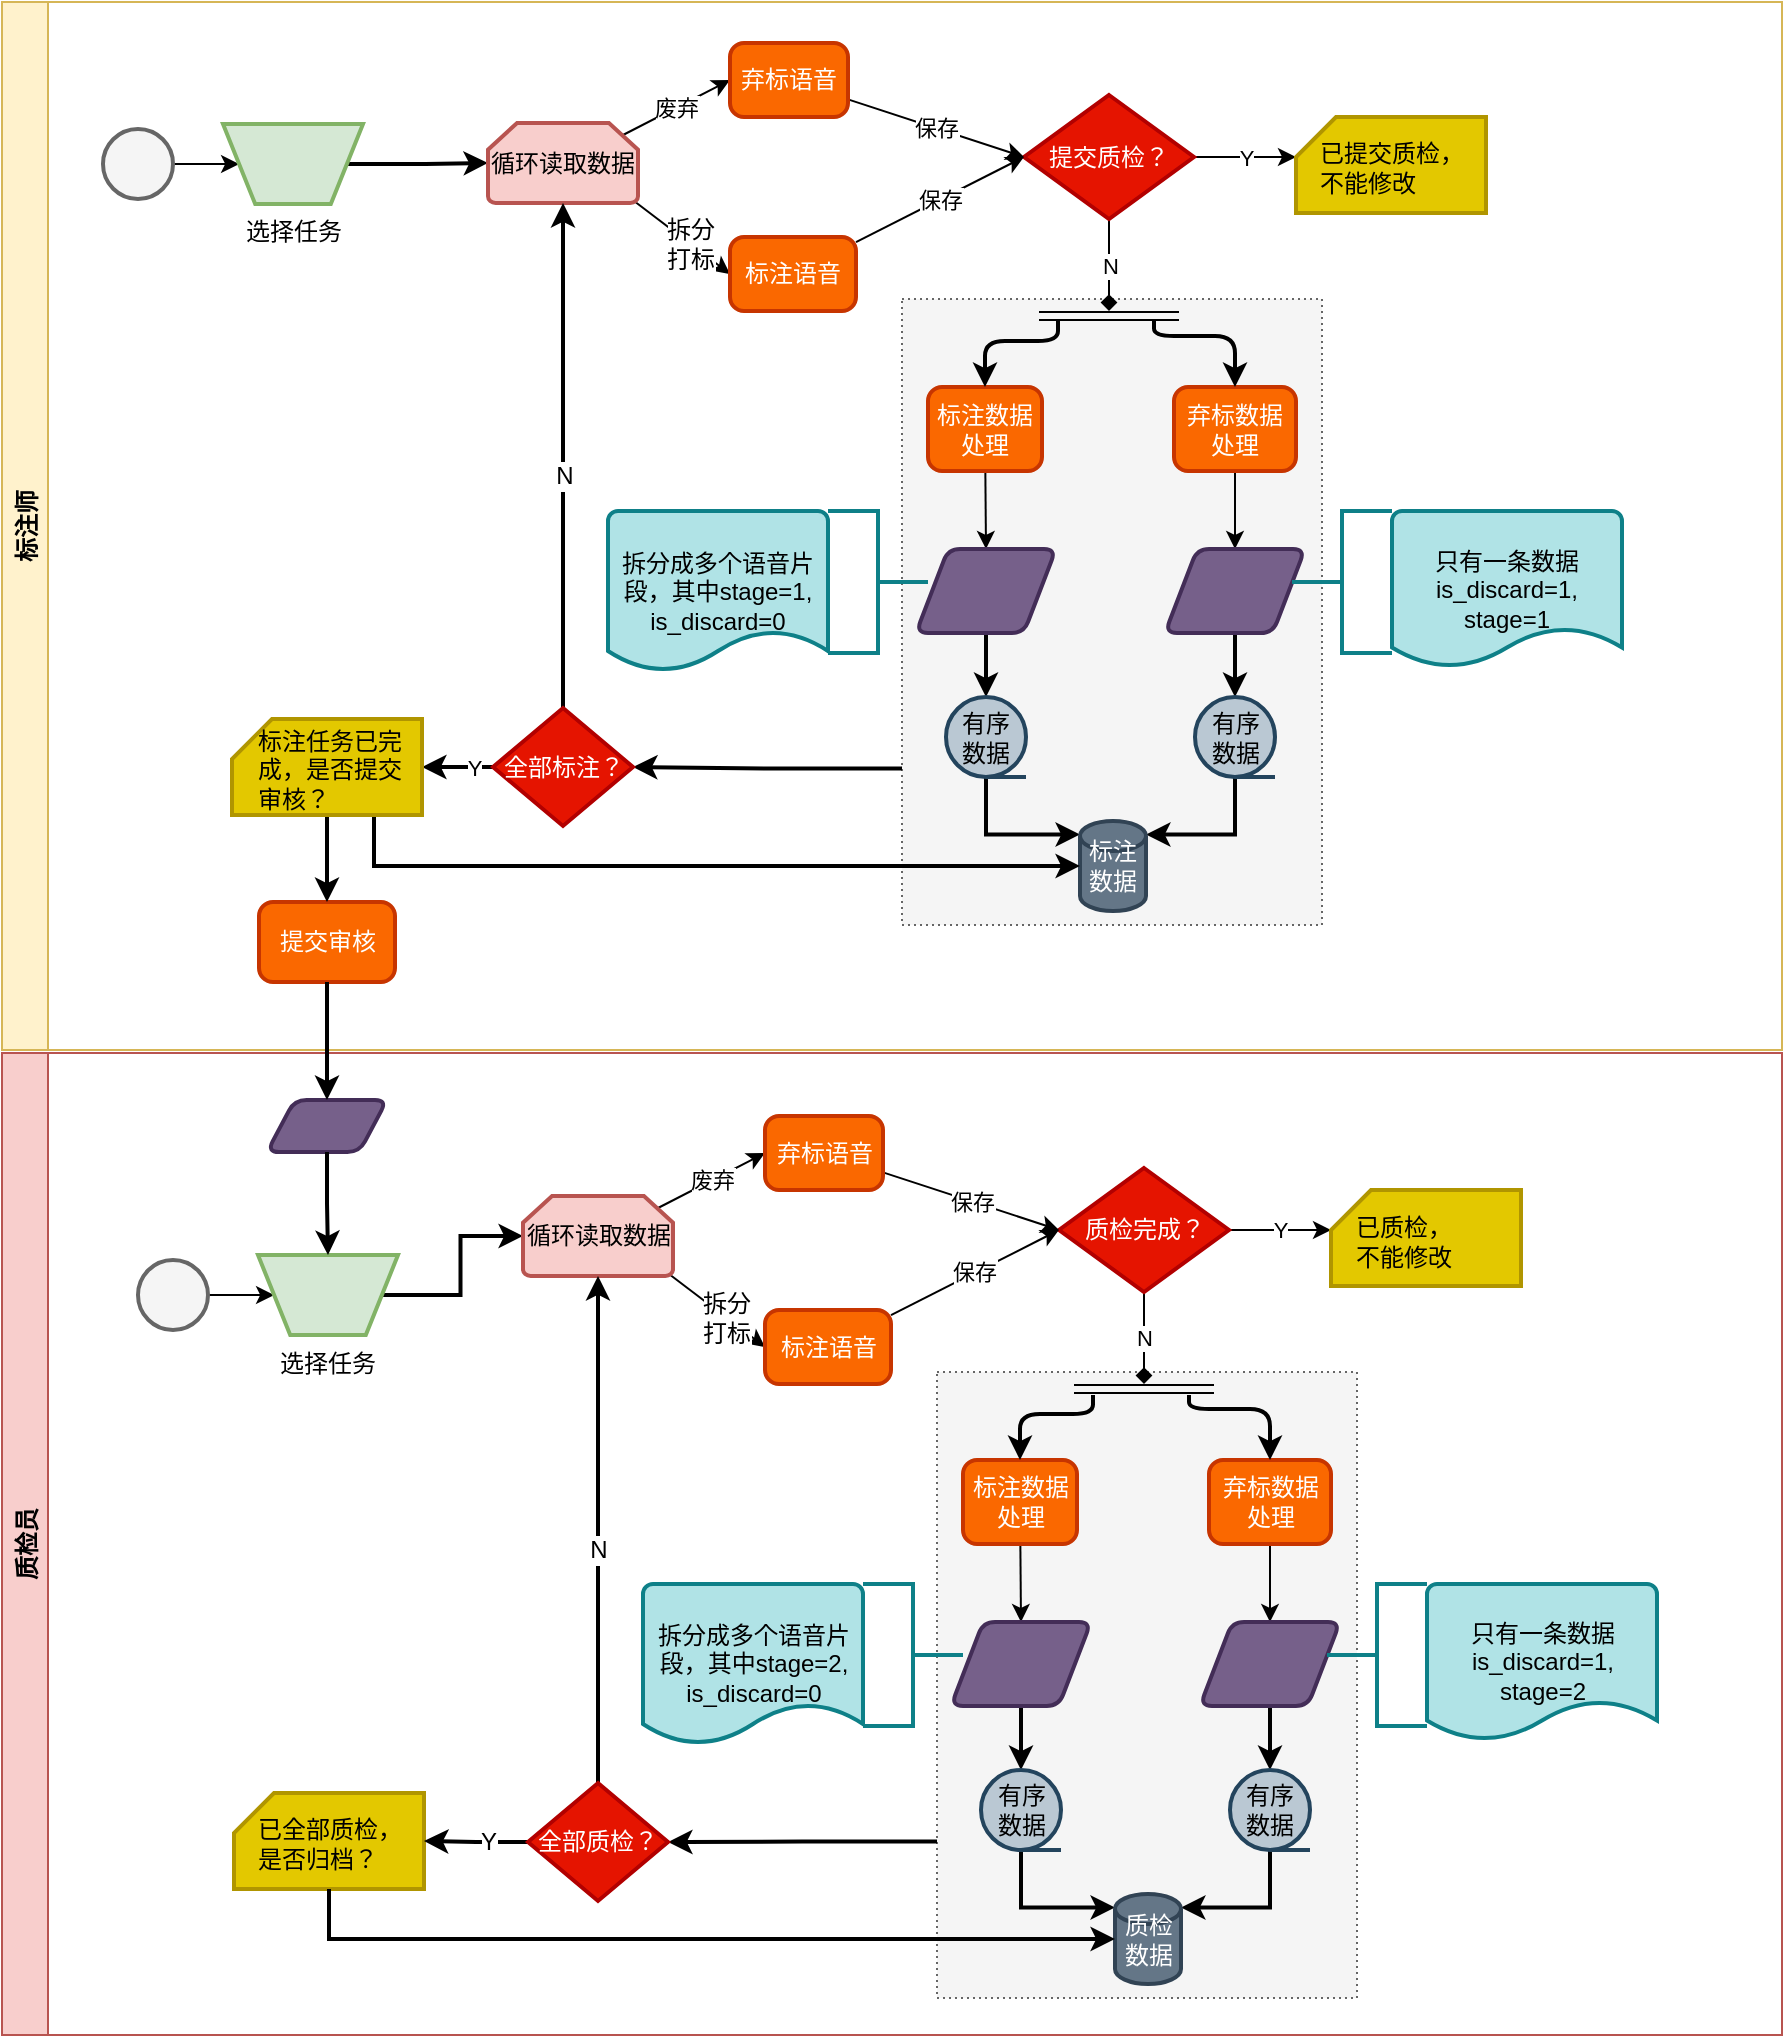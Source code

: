<mxfile version="11.3.1" type="github" pages="1"><diagram id="CZjxZRCPXwb_QQ-ab7sO" name="第 1 页"><mxGraphModel dx="1412" dy="900" grid="1" gridSize="10" guides="1" tooltips="1" connect="1" arrows="1" fold="1" page="1" pageScale="1" pageWidth="827" pageHeight="1169" math="0" shadow="0"><root><mxCell id="0"/><mxCell id="1" parent="0"/><mxCell id="dYsrpor6kG66DHCL_pji-4" value="标注师" style="swimlane;fillColor=#fff2cc;strokeColor=#d6b656;rotation=-90;" vertex="1" parent="1"><mxGeometry x="327" y="-180" width="524" height="890" as="geometry"/></mxCell><mxCell id="dYsrpor6kG66DHCL_pji-70" value="" style="rounded=0;whiteSpace=wrap;html=1;fillColor=#f5f5f5;strokeColor=#666666;fontColor=#333333;dashed=1;dashPattern=1 2;" vertex="1" parent="dYsrpor6kG66DHCL_pji-4"><mxGeometry x="267" y="331.5" width="210" height="313" as="geometry"/></mxCell><mxCell id="dYsrpor6kG66DHCL_pji-73" style="edgeStyle=orthogonalEdgeStyle;rounded=0;orthogonalLoop=1;jettySize=auto;html=1;exitX=0;exitY=0.75;exitDx=0;exitDy=0;entryX=1;entryY=0.5;entryDx=0;entryDy=0;entryPerimeter=0;endArrow=classic;endFill=1;strokeWidth=2;" edge="1" parent="dYsrpor6kG66DHCL_pji-4" source="dYsrpor6kG66DHCL_pji-70" target="dYsrpor6kG66DHCL_pji-72"><mxGeometry relative="1" as="geometry"/></mxCell><mxCell id="dYsrpor6kG66DHCL_pji-11" style="edgeStyle=orthogonalEdgeStyle;rounded=0;orthogonalLoop=1;jettySize=auto;html=1;entryX=0;entryY=0.5;entryDx=0;entryDy=0;" edge="1" parent="dYsrpor6kG66DHCL_pji-4" source="dYsrpor6kG66DHCL_pji-7" target="dYsrpor6kG66DHCL_pji-9"><mxGeometry relative="1" as="geometry"/></mxCell><mxCell id="dYsrpor6kG66DHCL_pji-7" value="" style="strokeWidth=2;html=1;shape=mxgraph.flowchart.start_2;whiteSpace=wrap;rotation=-90;fillColor=#f5f5f5;strokeColor=#666666;fontColor=#333333;" vertex="1" parent="dYsrpor6kG66DHCL_pji-4"><mxGeometry x="-132.5" y="246.5" width="35" height="35" as="geometry"/></mxCell><mxCell id="dYsrpor6kG66DHCL_pji-13" style="rounded=0;orthogonalLoop=1;jettySize=auto;html=1;entryX=0;entryY=0.5;entryDx=0;entryDy=0;exitX=0.98;exitY=0.985;exitDx=0;exitDy=0;exitPerimeter=0;" edge="1" parent="dYsrpor6kG66DHCL_pji-4" source="dYsrpor6kG66DHCL_pji-63" target="dYsrpor6kG66DHCL_pji-24"><mxGeometry relative="1" as="geometry"><mxPoint x="174.5" y="282.9" as="sourcePoint"/></mxGeometry></mxCell><mxCell id="dYsrpor6kG66DHCL_pji-35" value="拆分&lt;br&gt;打标" style="text;html=1;resizable=0;points=[];align=center;verticalAlign=middle;labelBackgroundColor=#ffffff;" vertex="1" connectable="0" parent="dYsrpor6kG66DHCL_pji-13"><mxGeometry x="-0.23" y="-1" relative="1" as="geometry"><mxPoint x="10" y="6.5" as="offset"/></mxGeometry></mxCell><mxCell id="dYsrpor6kG66DHCL_pji-28" value="废弃" style="edgeStyle=none;rounded=0;orthogonalLoop=1;jettySize=auto;html=1;exitX=0.9;exitY=0.15;exitDx=0;exitDy=0;entryX=0;entryY=0.5;entryDx=0;entryDy=0;exitPerimeter=0;" edge="1" parent="dYsrpor6kG66DHCL_pji-4" source="dYsrpor6kG66DHCL_pji-63" target="dYsrpor6kG66DHCL_pji-25"><mxGeometry relative="1" as="geometry"><mxPoint x="176" y="263.5" as="sourcePoint"/></mxGeometry></mxCell><mxCell id="dYsrpor6kG66DHCL_pji-65" style="edgeStyle=orthogonalEdgeStyle;rounded=0;orthogonalLoop=1;jettySize=auto;html=1;entryX=0;entryY=0.5;entryDx=0;entryDy=0;entryPerimeter=0;endArrow=classic;endFill=1;strokeWidth=2;" edge="1" parent="dYsrpor6kG66DHCL_pji-4" source="dYsrpor6kG66DHCL_pji-9" target="dYsrpor6kG66DHCL_pji-63"><mxGeometry relative="1" as="geometry"/></mxCell><mxCell id="dYsrpor6kG66DHCL_pji-9" value="选择任务" style="verticalLabelPosition=bottom;verticalAlign=top;html=1;strokeWidth=2;shape=trapezoid;perimeter=trapezoidPerimeter;whiteSpace=wrap;size=0.23;arcSize=10;flipV=1;fillColor=#d5e8d4;rotation=0;strokeColor=#82b366;" vertex="1" parent="dYsrpor6kG66DHCL_pji-4"><mxGeometry x="-72.5" y="244" width="70" height="40" as="geometry"/></mxCell><mxCell id="dYsrpor6kG66DHCL_pji-16" value="Y" style="edgeStyle=orthogonalEdgeStyle;rounded=0;orthogonalLoop=1;jettySize=auto;html=1;entryX=0;entryY=0;entryDx=0;entryDy=20;entryPerimeter=0;" edge="1" parent="dYsrpor6kG66DHCL_pji-4" source="dYsrpor6kG66DHCL_pji-12" target="dYsrpor6kG66DHCL_pji-15"><mxGeometry relative="1" as="geometry"/></mxCell><mxCell id="dYsrpor6kG66DHCL_pji-32" value="N" style="edgeStyle=none;rounded=0;orthogonalLoop=1;jettySize=auto;html=1;exitX=0.5;exitY=1;exitDx=0;exitDy=0;exitPerimeter=0;entryX=0.5;entryY=0;entryDx=0;entryDy=0;endArrow=diamond;endFill=1;" edge="1" parent="dYsrpor6kG66DHCL_pji-4" source="dYsrpor6kG66DHCL_pji-12"><mxGeometry relative="1" as="geometry"><mxPoint x="370.5" y="337.5" as="targetPoint"/></mxGeometry></mxCell><mxCell id="dYsrpor6kG66DHCL_pji-12" value="提交质检？" style="strokeWidth=2;html=1;shape=mxgraph.flowchart.decision;whiteSpace=wrap;fillColor=#e51400;strokeColor=#B20000;fontColor=#ffffff;" vertex="1" parent="dYsrpor6kG66DHCL_pji-4"><mxGeometry x="328" y="229.5" width="85" height="62" as="geometry"/></mxCell><mxCell id="dYsrpor6kG66DHCL_pji-15" value="" style="verticalLabelPosition=bottom;verticalAlign=top;html=1;strokeWidth=2;shape=card;whiteSpace=wrap;size=20;arcSize=12;fillColor=#e3c800;strokeColor=#B09500;fontColor=#ffffff;" vertex="1" parent="dYsrpor6kG66DHCL_pji-4"><mxGeometry x="464" y="240.5" width="95" height="48" as="geometry"/></mxCell><mxCell id="dYsrpor6kG66DHCL_pji-19" value="已提交质检，&lt;br&gt;不能修改" style="text;html=1;strokeColor=none;fillColor=none;align=left;verticalAlign=middle;whiteSpace=wrap;rounded=0;" vertex="1" parent="dYsrpor6kG66DHCL_pji-4"><mxGeometry x="474" y="256" width="75" height="20" as="geometry"/></mxCell><mxCell id="dYsrpor6kG66DHCL_pji-30" value="保存" style="edgeStyle=none;rounded=0;orthogonalLoop=1;jettySize=auto;html=1;entryX=0;entryY=0.5;entryDx=0;entryDy=0;entryPerimeter=0;" edge="1" parent="dYsrpor6kG66DHCL_pji-4" source="dYsrpor6kG66DHCL_pji-24" target="dYsrpor6kG66DHCL_pji-12"><mxGeometry relative="1" as="geometry"/></mxCell><mxCell id="dYsrpor6kG66DHCL_pji-24" value="标注语音" style="rounded=1;whiteSpace=wrap;html=1;absoluteArcSize=1;arcSize=14;strokeWidth=2;fillColor=#fa6800;strokeColor=#C73500;fontColor=#ffffff;" vertex="1" parent="dYsrpor6kG66DHCL_pji-4"><mxGeometry x="181" y="300.5" width="63" height="37" as="geometry"/></mxCell><mxCell id="dYsrpor6kG66DHCL_pji-29" value="保存" style="edgeStyle=none;rounded=0;orthogonalLoop=1;jettySize=auto;html=1;entryX=0;entryY=0.5;entryDx=0;entryDy=0;entryPerimeter=0;" edge="1" parent="dYsrpor6kG66DHCL_pji-4" source="dYsrpor6kG66DHCL_pji-25" target="dYsrpor6kG66DHCL_pji-12"><mxGeometry relative="1" as="geometry"><mxPoint x="321" y="256.5" as="targetPoint"/></mxGeometry></mxCell><mxCell id="dYsrpor6kG66DHCL_pji-25" value="弃标语音" style="rounded=1;whiteSpace=wrap;html=1;absoluteArcSize=1;arcSize=14;strokeWidth=2;fillColor=#fa6800;strokeColor=#C73500;fontColor=#ffffff;" vertex="1" parent="dYsrpor6kG66DHCL_pji-4"><mxGeometry x="181" y="203.5" width="59" height="37" as="geometry"/></mxCell><mxCell id="dYsrpor6kG66DHCL_pji-37" value="" style="shape=link;html=1;" edge="1" parent="dYsrpor6kG66DHCL_pji-4"><mxGeometry width="50" height="50" relative="1" as="geometry"><mxPoint x="335.5" y="340" as="sourcePoint"/><mxPoint x="405.5" y="340" as="targetPoint"/></mxGeometry></mxCell><mxCell id="dYsrpor6kG66DHCL_pji-43" style="edgeStyle=none;rounded=0;orthogonalLoop=1;jettySize=auto;html=1;entryX=0.5;entryY=0;entryDx=0;entryDy=0;endArrow=classic;endFill=1;" edge="1" parent="dYsrpor6kG66DHCL_pji-4" source="dYsrpor6kG66DHCL_pji-39" target="dYsrpor6kG66DHCL_pji-41"><mxGeometry relative="1" as="geometry"/></mxCell><mxCell id="dYsrpor6kG66DHCL_pji-39" value="标注数据处理" style="rounded=1;whiteSpace=wrap;html=1;absoluteArcSize=1;arcSize=14;strokeWidth=2;fillColor=#fa6800;strokeColor=#C73500;fontColor=#ffffff;" vertex="1" parent="dYsrpor6kG66DHCL_pji-4"><mxGeometry x="280" y="375.5" width="57" height="42" as="geometry"/></mxCell><mxCell id="dYsrpor6kG66DHCL_pji-44" style="edgeStyle=none;rounded=0;orthogonalLoop=1;jettySize=auto;html=1;entryX=0.5;entryY=0;entryDx=0;entryDy=0;endArrow=classic;endFill=1;" edge="1" parent="dYsrpor6kG66DHCL_pji-4" source="dYsrpor6kG66DHCL_pji-40" target="dYsrpor6kG66DHCL_pji-42"><mxGeometry relative="1" as="geometry"/></mxCell><mxCell id="dYsrpor6kG66DHCL_pji-40" value="弃标数据处理" style="rounded=1;whiteSpace=wrap;html=1;absoluteArcSize=1;arcSize=14;strokeWidth=2;fillColor=#fa6800;strokeColor=#C73500;fontColor=#ffffff;" vertex="1" parent="dYsrpor6kG66DHCL_pji-4"><mxGeometry x="403" y="375.5" width="61" height="42" as="geometry"/></mxCell><mxCell id="dYsrpor6kG66DHCL_pji-56" style="edgeStyle=orthogonalEdgeStyle;rounded=0;orthogonalLoop=1;jettySize=auto;html=1;endArrow=classic;endFill=1;strokeWidth=2;" edge="1" parent="dYsrpor6kG66DHCL_pji-4" source="dYsrpor6kG66DHCL_pji-41" target="dYsrpor6kG66DHCL_pji-53"><mxGeometry relative="1" as="geometry"/></mxCell><mxCell id="dYsrpor6kG66DHCL_pji-41" value="" style="verticalLabelPosition=bottom;verticalAlign=top;html=1;strokeWidth=2;shape=parallelogram;perimeter=parallelogramPerimeter;whiteSpace=wrap;rounded=1;arcSize=12;size=0.23;fillColor=#76608a;strokeColor=#432D57;fontColor=#ffffff;" vertex="1" parent="dYsrpor6kG66DHCL_pji-4"><mxGeometry x="274" y="456.5" width="70" height="42" as="geometry"/></mxCell><mxCell id="dYsrpor6kG66DHCL_pji-57" style="edgeStyle=orthogonalEdgeStyle;rounded=0;orthogonalLoop=1;jettySize=auto;html=1;endArrow=classic;endFill=1;strokeWidth=2;" edge="1" parent="dYsrpor6kG66DHCL_pji-4" source="dYsrpor6kG66DHCL_pji-42" target="dYsrpor6kG66DHCL_pji-54"><mxGeometry relative="1" as="geometry"/></mxCell><mxCell id="dYsrpor6kG66DHCL_pji-42" value="" style="verticalLabelPosition=bottom;verticalAlign=top;html=1;strokeWidth=2;shape=parallelogram;perimeter=parallelogramPerimeter;whiteSpace=wrap;rounded=1;arcSize=12;size=0.23;fillColor=#76608a;strokeColor=#432D57;fontColor=#ffffff;" vertex="1" parent="dYsrpor6kG66DHCL_pji-4"><mxGeometry x="398.5" y="456.5" width="70" height="42" as="geometry"/></mxCell><mxCell id="dYsrpor6kG66DHCL_pji-45" value="" style="strokeWidth=2;html=1;shape=mxgraph.flowchart.annotation_2;align=left;pointerEvents=1;fillColor=#b0e3e6;strokeColor=#0e8088;" vertex="1" parent="dYsrpor6kG66DHCL_pji-4"><mxGeometry x="462" y="437.5" width="50" height="71" as="geometry"/></mxCell><mxCell id="dYsrpor6kG66DHCL_pji-47" value="只有一条数据&lt;br&gt;is_discard=1,&lt;br&gt;stage=1" style="strokeWidth=2;html=1;shape=mxgraph.flowchart.document2;whiteSpace=wrap;size=0.25;fillColor=#b0e3e6;strokeColor=#0e8088;" vertex="1" parent="dYsrpor6kG66DHCL_pji-4"><mxGeometry x="512" y="437.5" width="115" height="78" as="geometry"/></mxCell><mxCell id="dYsrpor6kG66DHCL_pji-48" value="" style="strokeWidth=2;html=1;shape=mxgraph.flowchart.annotation_2;align=left;pointerEvents=1;fillColor=#b0e3e6;rotation=180;strokeColor=#0e8088;" vertex="1" parent="dYsrpor6kG66DHCL_pji-4"><mxGeometry x="230" y="437.5" width="50" height="71" as="geometry"/></mxCell><mxCell id="dYsrpor6kG66DHCL_pji-49" value="拆分成多个语音片段，其中stage=1,&lt;br&gt;is_discard=0" style="strokeWidth=2;html=1;shape=mxgraph.flowchart.document2;whiteSpace=wrap;size=0.25;fillColor=#b0e3e6;strokeColor=#0e8088;" vertex="1" parent="dYsrpor6kG66DHCL_pji-4"><mxGeometry x="120" y="437.5" width="110" height="80" as="geometry"/></mxCell><mxCell id="dYsrpor6kG66DHCL_pji-58" style="edgeStyle=orthogonalEdgeStyle;rounded=0;orthogonalLoop=1;jettySize=auto;html=1;entryX=0;entryY=0.15;entryDx=0;entryDy=0;entryPerimeter=0;endArrow=classic;endFill=1;strokeWidth=2;exitX=0.5;exitY=1;exitDx=0;exitDy=0;exitPerimeter=0;" edge="1" parent="dYsrpor6kG66DHCL_pji-4" source="dYsrpor6kG66DHCL_pji-53" target="dYsrpor6kG66DHCL_pji-55"><mxGeometry relative="1" as="geometry"/></mxCell><mxCell id="dYsrpor6kG66DHCL_pji-53" value="有序&lt;br&gt;数据" style="strokeWidth=2;html=1;shape=mxgraph.flowchart.sequential_data;whiteSpace=wrap;fillColor=#bac8d3;strokeColor=#23445d;" vertex="1" parent="dYsrpor6kG66DHCL_pji-4"><mxGeometry x="289" y="530.5" width="40" height="40" as="geometry"/></mxCell><mxCell id="dYsrpor6kG66DHCL_pji-59" style="edgeStyle=orthogonalEdgeStyle;rounded=0;orthogonalLoop=1;jettySize=auto;html=1;entryX=1;entryY=0.15;entryDx=0;entryDy=0;entryPerimeter=0;endArrow=classic;endFill=1;strokeWidth=2;exitX=0.5;exitY=1;exitDx=0;exitDy=0;exitPerimeter=0;" edge="1" parent="dYsrpor6kG66DHCL_pji-4" source="dYsrpor6kG66DHCL_pji-54" target="dYsrpor6kG66DHCL_pji-55"><mxGeometry relative="1" as="geometry"/></mxCell><mxCell id="dYsrpor6kG66DHCL_pji-54" value="有序&lt;br&gt;数据" style="strokeWidth=2;html=1;shape=mxgraph.flowchart.sequential_data;whiteSpace=wrap;fillColor=#bac8d3;strokeColor=#23445d;" vertex="1" parent="dYsrpor6kG66DHCL_pji-4"><mxGeometry x="413.5" y="530.5" width="40" height="40" as="geometry"/></mxCell><mxCell id="dYsrpor6kG66DHCL_pji-55" value="标注数据" style="strokeWidth=2;html=1;shape=mxgraph.flowchart.database;whiteSpace=wrap;fillColor=#647687;strokeColor=#314354;fontColor=#ffffff;" vertex="1" parent="dYsrpor6kG66DHCL_pji-4"><mxGeometry x="356" y="592.5" width="33" height="45" as="geometry"/></mxCell><mxCell id="dYsrpor6kG66DHCL_pji-63" value="循环读取数据" style="strokeWidth=2;html=1;shape=mxgraph.flowchart.loop_limit;whiteSpace=wrap;fillColor=#f8cecc;strokeColor=#b85450;" vertex="1" parent="dYsrpor6kG66DHCL_pji-4"><mxGeometry x="60" y="243.5" width="75" height="40" as="geometry"/></mxCell><mxCell id="dYsrpor6kG66DHCL_pji-50" value="" style="endArrow=classic;html=1;edgeStyle=orthogonalEdgeStyle;entryX=0.5;entryY=0;entryDx=0;entryDy=0;strokeWidth=2;" edge="1" parent="dYsrpor6kG66DHCL_pji-4" target="dYsrpor6kG66DHCL_pji-39"><mxGeometry width="50" height="50" relative="1" as="geometry"><mxPoint x="345" y="342.5" as="sourcePoint"/><mxPoint x="210.5" y="362.5" as="targetPoint"/><Array as="points"><mxPoint x="345" y="352.5"/><mxPoint x="309" y="352.5"/></Array></mxGeometry></mxCell><mxCell id="dYsrpor6kG66DHCL_pji-74" style="edgeStyle=orthogonalEdgeStyle;rounded=0;orthogonalLoop=1;jettySize=auto;html=1;entryX=0.5;entryY=1;entryDx=0;entryDy=0;entryPerimeter=0;endArrow=classic;endFill=1;strokeWidth=2;" edge="1" parent="dYsrpor6kG66DHCL_pji-4" source="dYsrpor6kG66DHCL_pji-72" target="dYsrpor6kG66DHCL_pji-63"><mxGeometry relative="1" as="geometry"/></mxCell><mxCell id="dYsrpor6kG66DHCL_pji-75" value="N" style="text;html=1;resizable=0;points=[];align=center;verticalAlign=middle;labelBackgroundColor=#ffffff;" vertex="1" connectable="0" parent="dYsrpor6kG66DHCL_pji-74"><mxGeometry y="-10" relative="1" as="geometry"><mxPoint x="-10" y="10" as="offset"/></mxGeometry></mxCell><mxCell id="dYsrpor6kG66DHCL_pji-122" value="Y" style="edgeStyle=orthogonalEdgeStyle;rounded=0;orthogonalLoop=1;jettySize=auto;html=1;exitX=0;exitY=0.5;exitDx=0;exitDy=0;exitPerimeter=0;entryX=1;entryY=0.5;entryDx=0;entryDy=0;endArrow=classic;endFill=1;strokeWidth=2;entryPerimeter=0;" edge="1" parent="dYsrpor6kG66DHCL_pji-4" source="dYsrpor6kG66DHCL_pji-72" target="dYsrpor6kG66DHCL_pji-131"><mxGeometry x="-0.429" relative="1" as="geometry"><mxPoint as="offset"/></mxGeometry></mxCell><mxCell id="dYsrpor6kG66DHCL_pji-72" value="全部标注？" style="strokeWidth=2;html=1;shape=mxgraph.flowchart.decision;whiteSpace=wrap;fillColor=#e51400;strokeColor=#B20000;fontColor=#ffffff;" vertex="1" parent="dYsrpor6kG66DHCL_pji-4"><mxGeometry x="62.5" y="536" width="70" height="59" as="geometry"/></mxCell><mxCell id="dYsrpor6kG66DHCL_pji-51" value="" style="endArrow=classic;html=1;entryX=0.5;entryY=0;entryDx=0;entryDy=0;edgeStyle=orthogonalEdgeStyle;strokeWidth=2;" edge="1" parent="dYsrpor6kG66DHCL_pji-4" target="dYsrpor6kG66DHCL_pji-40"><mxGeometry width="50" height="50" relative="1" as="geometry"><mxPoint x="393" y="342.5" as="sourcePoint"/><mxPoint x="594.5" y="354.5" as="targetPoint"/><Array as="points"><mxPoint x="393" y="350"/><mxPoint x="434" y="350"/></Array></mxGeometry></mxCell><mxCell id="dYsrpor6kG66DHCL_pji-140" style="edgeStyle=orthogonalEdgeStyle;rounded=0;orthogonalLoop=1;jettySize=auto;html=1;entryX=0;entryY=0.5;entryDx=0;entryDy=0;entryPerimeter=0;endArrow=classic;endFill=1;strokeWidth=2;" edge="1" parent="dYsrpor6kG66DHCL_pji-4" target="dYsrpor6kG66DHCL_pji-55"><mxGeometry relative="1" as="geometry"><mxPoint x="3" y="590" as="sourcePoint"/><Array as="points"><mxPoint x="3" y="615"/></Array></mxGeometry></mxCell><mxCell id="dYsrpor6kG66DHCL_pji-120" value="提交审核" style="rounded=1;whiteSpace=wrap;html=1;absoluteArcSize=1;arcSize=14;strokeWidth=2;fillColor=#fa6800;strokeColor=#C73500;fontColor=#ffffff;" vertex="1" parent="dYsrpor6kG66DHCL_pji-4"><mxGeometry x="-54.5" y="633" width="68" height="40" as="geometry"/></mxCell><mxCell id="dYsrpor6kG66DHCL_pji-133" style="edgeStyle=orthogonalEdgeStyle;rounded=0;orthogonalLoop=1;jettySize=auto;html=1;entryX=0.5;entryY=0;entryDx=0;entryDy=0;endArrow=classic;endFill=1;strokeWidth=2;" edge="1" parent="dYsrpor6kG66DHCL_pji-4" source="dYsrpor6kG66DHCL_pji-131" target="dYsrpor6kG66DHCL_pji-120"><mxGeometry relative="1" as="geometry"/></mxCell><mxCell id="dYsrpor6kG66DHCL_pji-131" value="" style="verticalLabelPosition=bottom;verticalAlign=top;html=1;strokeWidth=2;shape=card;whiteSpace=wrap;size=20;arcSize=12;fillColor=#e3c800;strokeColor=#B09500;fontColor=#ffffff;" vertex="1" parent="dYsrpor6kG66DHCL_pji-4"><mxGeometry x="-68" y="541.5" width="95" height="48" as="geometry"/></mxCell><mxCell id="dYsrpor6kG66DHCL_pji-132" value="标注任务已完成，是否提交审核？" style="text;html=1;strokeColor=none;fillColor=none;align=left;verticalAlign=middle;whiteSpace=wrap;rounded=0;" vertex="1" parent="dYsrpor6kG66DHCL_pji-4"><mxGeometry x="-57" y="557" width="75" height="20" as="geometry"/></mxCell><mxCell id="dYsrpor6kG66DHCL_pji-5" value="质检员" style="swimlane;fillColor=#f8cecc;strokeColor=#b85450;rotation=-90;" vertex="1" parent="1"><mxGeometry x="343.5" y="329" width="491" height="890" as="geometry"/></mxCell><mxCell id="dYsrpor6kG66DHCL_pji-126" value="" style="verticalLabelPosition=bottom;verticalAlign=top;html=1;strokeWidth=2;shape=parallelogram;perimeter=parallelogramPerimeter;whiteSpace=wrap;rounded=1;arcSize=12;size=0.23;fillColor=#76608a;strokeColor=#432D57;fontColor=#ffffff;" vertex="1" parent="dYsrpor6kG66DHCL_pji-5"><mxGeometry x="-67" y="223" width="60" height="26" as="geometry"/></mxCell><mxCell id="dYsrpor6kG66DHCL_pji-134" value="" style="verticalLabelPosition=bottom;verticalAlign=top;html=1;strokeWidth=2;shape=card;whiteSpace=wrap;size=20;arcSize=12;fillColor=#e3c800;strokeColor=#B09500;fontColor=#ffffff;" vertex="1" parent="dYsrpor6kG66DHCL_pji-5"><mxGeometry x="-83.5" y="569.5" width="95" height="48" as="geometry"/></mxCell><mxCell id="dYsrpor6kG66DHCL_pji-135" value="已全部质检，是否归档？" style="text;html=1;strokeColor=none;fillColor=none;align=left;verticalAlign=middle;whiteSpace=wrap;rounded=0;" vertex="1" parent="dYsrpor6kG66DHCL_pji-5"><mxGeometry x="-73.5" y="585" width="75" height="20" as="geometry"/></mxCell><mxCell id="dYsrpor6kG66DHCL_pji-76" value="" style="rounded=0;whiteSpace=wrap;html=1;fillColor=#f5f5f5;strokeColor=#666666;fontColor=#333333;dashed=1;dashPattern=1 2;" vertex="1" parent="1"><mxGeometry x="611.5" y="688" width="210" height="313" as="geometry"/></mxCell><mxCell id="dYsrpor6kG66DHCL_pji-77" style="edgeStyle=orthogonalEdgeStyle;rounded=0;orthogonalLoop=1;jettySize=auto;html=1;exitX=0;exitY=0.75;exitDx=0;exitDy=0;entryX=1;entryY=0.5;entryDx=0;entryDy=0;entryPerimeter=0;endArrow=classic;endFill=1;strokeWidth=2;" edge="1" parent="1" source="dYsrpor6kG66DHCL_pji-76" target="dYsrpor6kG66DHCL_pji-116"><mxGeometry relative="1" as="geometry"/></mxCell><mxCell id="dYsrpor6kG66DHCL_pji-78" style="edgeStyle=orthogonalEdgeStyle;rounded=0;orthogonalLoop=1;jettySize=auto;html=1;entryX=0;entryY=0.5;entryDx=0;entryDy=0;" edge="1" parent="1" source="dYsrpor6kG66DHCL_pji-79" target="dYsrpor6kG66DHCL_pji-84"><mxGeometry relative="1" as="geometry"/></mxCell><mxCell id="dYsrpor6kG66DHCL_pji-79" value="" style="strokeWidth=2;html=1;shape=mxgraph.flowchart.start_2;whiteSpace=wrap;rotation=-90;fillColor=#f5f5f5;strokeColor=#666666;fontColor=#333333;" vertex="1" parent="1"><mxGeometry x="212" y="632" width="35" height="35" as="geometry"/></mxCell><mxCell id="dYsrpor6kG66DHCL_pji-80" style="rounded=0;orthogonalLoop=1;jettySize=auto;html=1;entryX=0;entryY=0.5;entryDx=0;entryDy=0;exitX=0.98;exitY=0.985;exitDx=0;exitDy=0;exitPerimeter=0;" edge="1" parent="1" source="dYsrpor6kG66DHCL_pji-112" target="dYsrpor6kG66DHCL_pji-91"><mxGeometry relative="1" as="geometry"><mxPoint x="192" y="819.4" as="sourcePoint"/></mxGeometry></mxCell><mxCell id="dYsrpor6kG66DHCL_pji-81" value="拆分&lt;br&gt;打标" style="text;html=1;resizable=0;points=[];align=center;verticalAlign=middle;labelBackgroundColor=#ffffff;" vertex="1" connectable="0" parent="dYsrpor6kG66DHCL_pji-80"><mxGeometry x="-0.23" y="-1" relative="1" as="geometry"><mxPoint x="10" y="6.5" as="offset"/></mxGeometry></mxCell><mxCell id="dYsrpor6kG66DHCL_pji-82" value="废弃" style="edgeStyle=none;rounded=0;orthogonalLoop=1;jettySize=auto;html=1;exitX=0.9;exitY=0.15;exitDx=0;exitDy=0;entryX=0;entryY=0.5;entryDx=0;entryDy=0;exitPerimeter=0;" edge="1" parent="1" source="dYsrpor6kG66DHCL_pji-112" target="dYsrpor6kG66DHCL_pji-93"><mxGeometry relative="1" as="geometry"><mxPoint x="193.5" y="800" as="sourcePoint"/></mxGeometry></mxCell><mxCell id="dYsrpor6kG66DHCL_pji-83" style="edgeStyle=orthogonalEdgeStyle;rounded=0;orthogonalLoop=1;jettySize=auto;html=1;entryX=0;entryY=0.5;entryDx=0;entryDy=0;entryPerimeter=0;endArrow=classic;endFill=1;strokeWidth=2;" edge="1" parent="1" source="dYsrpor6kG66DHCL_pji-84" target="dYsrpor6kG66DHCL_pji-112"><mxGeometry relative="1" as="geometry"/></mxCell><mxCell id="dYsrpor6kG66DHCL_pji-84" value="选择任务" style="verticalLabelPosition=bottom;verticalAlign=top;html=1;strokeWidth=2;shape=trapezoid;perimeter=trapezoidPerimeter;whiteSpace=wrap;size=0.23;arcSize=10;flipV=1;fillColor=#d5e8d4;rotation=0;strokeColor=#82b366;" vertex="1" parent="1"><mxGeometry x="272" y="629.5" width="70" height="40" as="geometry"/></mxCell><mxCell id="dYsrpor6kG66DHCL_pji-85" value="Y" style="edgeStyle=orthogonalEdgeStyle;rounded=0;orthogonalLoop=1;jettySize=auto;html=1;entryX=0;entryY=0;entryDx=0;entryDy=20;entryPerimeter=0;" edge="1" parent="1" source="dYsrpor6kG66DHCL_pji-87" target="dYsrpor6kG66DHCL_pji-88"><mxGeometry relative="1" as="geometry"/></mxCell><mxCell id="dYsrpor6kG66DHCL_pji-86" value="N" style="edgeStyle=none;rounded=0;orthogonalLoop=1;jettySize=auto;html=1;exitX=0.5;exitY=1;exitDx=0;exitDy=0;exitPerimeter=0;entryX=0.5;entryY=0;entryDx=0;entryDy=0;endArrow=diamond;endFill=1;" edge="1" parent="1" source="dYsrpor6kG66DHCL_pji-87"><mxGeometry relative="1" as="geometry"><mxPoint x="715" y="694" as="targetPoint"/></mxGeometry></mxCell><mxCell id="dYsrpor6kG66DHCL_pji-87" value="质检完成？" style="strokeWidth=2;html=1;shape=mxgraph.flowchart.decision;whiteSpace=wrap;fillColor=#e51400;strokeColor=#B20000;fontColor=#ffffff;" vertex="1" parent="1"><mxGeometry x="672.5" y="586" width="85" height="62" as="geometry"/></mxCell><mxCell id="dYsrpor6kG66DHCL_pji-88" value="" style="verticalLabelPosition=bottom;verticalAlign=top;html=1;strokeWidth=2;shape=card;whiteSpace=wrap;size=20;arcSize=12;fillColor=#e3c800;strokeColor=#B09500;fontColor=#ffffff;" vertex="1" parent="1"><mxGeometry x="808.5" y="597" width="95" height="48" as="geometry"/></mxCell><mxCell id="dYsrpor6kG66DHCL_pji-89" value="已质检，&lt;br&gt;不能修改" style="text;html=1;strokeColor=none;fillColor=none;align=left;verticalAlign=middle;whiteSpace=wrap;rounded=0;" vertex="1" parent="1"><mxGeometry x="818.5" y="612.5" width="75" height="20" as="geometry"/></mxCell><mxCell id="dYsrpor6kG66DHCL_pji-90" value="保存" style="edgeStyle=none;rounded=0;orthogonalLoop=1;jettySize=auto;html=1;entryX=0;entryY=0.5;entryDx=0;entryDy=0;entryPerimeter=0;" edge="1" parent="1" source="dYsrpor6kG66DHCL_pji-91" target="dYsrpor6kG66DHCL_pji-87"><mxGeometry relative="1" as="geometry"/></mxCell><mxCell id="dYsrpor6kG66DHCL_pji-91" value="标注语音" style="rounded=1;whiteSpace=wrap;html=1;absoluteArcSize=1;arcSize=14;strokeWidth=2;fillColor=#fa6800;strokeColor=#C73500;fontColor=#ffffff;" vertex="1" parent="1"><mxGeometry x="525.5" y="657" width="63" height="37" as="geometry"/></mxCell><mxCell id="dYsrpor6kG66DHCL_pji-92" value="保存" style="edgeStyle=none;rounded=0;orthogonalLoop=1;jettySize=auto;html=1;entryX=0;entryY=0.5;entryDx=0;entryDy=0;entryPerimeter=0;" edge="1" parent="1" source="dYsrpor6kG66DHCL_pji-93" target="dYsrpor6kG66DHCL_pji-87"><mxGeometry relative="1" as="geometry"><mxPoint x="338.5" y="793" as="targetPoint"/></mxGeometry></mxCell><mxCell id="dYsrpor6kG66DHCL_pji-93" value="弃标语音" style="rounded=1;whiteSpace=wrap;html=1;absoluteArcSize=1;arcSize=14;strokeWidth=2;fillColor=#fa6800;strokeColor=#C73500;fontColor=#ffffff;" vertex="1" parent="1"><mxGeometry x="525.5" y="560" width="59" height="37" as="geometry"/></mxCell><mxCell id="dYsrpor6kG66DHCL_pji-94" value="" style="shape=link;html=1;" edge="1" parent="1"><mxGeometry width="50" height="50" relative="1" as="geometry"><mxPoint x="680" y="696.5" as="sourcePoint"/><mxPoint x="750" y="696.5" as="targetPoint"/></mxGeometry></mxCell><mxCell id="dYsrpor6kG66DHCL_pji-95" style="edgeStyle=none;rounded=0;orthogonalLoop=1;jettySize=auto;html=1;entryX=0.5;entryY=0;entryDx=0;entryDy=0;endArrow=classic;endFill=1;" edge="1" parent="1" source="dYsrpor6kG66DHCL_pji-96" target="dYsrpor6kG66DHCL_pji-100"><mxGeometry relative="1" as="geometry"/></mxCell><mxCell id="dYsrpor6kG66DHCL_pji-96" value="标注数据处理" style="rounded=1;whiteSpace=wrap;html=1;absoluteArcSize=1;arcSize=14;strokeWidth=2;fillColor=#fa6800;strokeColor=#C73500;fontColor=#ffffff;" vertex="1" parent="1"><mxGeometry x="624.5" y="732" width="57" height="42" as="geometry"/></mxCell><mxCell id="dYsrpor6kG66DHCL_pji-97" style="edgeStyle=none;rounded=0;orthogonalLoop=1;jettySize=auto;html=1;entryX=0.5;entryY=0;entryDx=0;entryDy=0;endArrow=classic;endFill=1;" edge="1" parent="1" source="dYsrpor6kG66DHCL_pji-98" target="dYsrpor6kG66DHCL_pji-102"><mxGeometry relative="1" as="geometry"/></mxCell><mxCell id="dYsrpor6kG66DHCL_pji-98" value="弃标数据处理" style="rounded=1;whiteSpace=wrap;html=1;absoluteArcSize=1;arcSize=14;strokeWidth=2;fillColor=#fa6800;strokeColor=#C73500;fontColor=#ffffff;" vertex="1" parent="1"><mxGeometry x="747.5" y="732" width="61" height="42" as="geometry"/></mxCell><mxCell id="dYsrpor6kG66DHCL_pji-99" style="edgeStyle=orthogonalEdgeStyle;rounded=0;orthogonalLoop=1;jettySize=auto;html=1;endArrow=classic;endFill=1;strokeWidth=2;" edge="1" parent="1" source="dYsrpor6kG66DHCL_pji-100" target="dYsrpor6kG66DHCL_pji-108"><mxGeometry relative="1" as="geometry"/></mxCell><mxCell id="dYsrpor6kG66DHCL_pji-100" value="" style="verticalLabelPosition=bottom;verticalAlign=top;html=1;strokeWidth=2;shape=parallelogram;perimeter=parallelogramPerimeter;whiteSpace=wrap;rounded=1;arcSize=12;size=0.23;fillColor=#76608a;strokeColor=#432D57;fontColor=#ffffff;" vertex="1" parent="1"><mxGeometry x="618.5" y="813" width="70" height="42" as="geometry"/></mxCell><mxCell id="dYsrpor6kG66DHCL_pji-101" style="edgeStyle=orthogonalEdgeStyle;rounded=0;orthogonalLoop=1;jettySize=auto;html=1;endArrow=classic;endFill=1;strokeWidth=2;" edge="1" parent="1" source="dYsrpor6kG66DHCL_pji-102" target="dYsrpor6kG66DHCL_pji-110"><mxGeometry relative="1" as="geometry"/></mxCell><mxCell id="dYsrpor6kG66DHCL_pji-102" value="" style="verticalLabelPosition=bottom;verticalAlign=top;html=1;strokeWidth=2;shape=parallelogram;perimeter=parallelogramPerimeter;whiteSpace=wrap;rounded=1;arcSize=12;size=0.23;fillColor=#76608a;strokeColor=#432D57;fontColor=#ffffff;" vertex="1" parent="1"><mxGeometry x="743" y="813" width="70" height="42" as="geometry"/></mxCell><mxCell id="dYsrpor6kG66DHCL_pji-103" value="" style="strokeWidth=2;html=1;shape=mxgraph.flowchart.annotation_2;align=left;pointerEvents=1;fillColor=#b0e3e6;strokeColor=#0e8088;" vertex="1" parent="1"><mxGeometry x="806.5" y="794" width="50" height="71" as="geometry"/></mxCell><mxCell id="dYsrpor6kG66DHCL_pji-104" value="只有一条数据&lt;br&gt;is_discard=1,&lt;br&gt;stage=2" style="strokeWidth=2;html=1;shape=mxgraph.flowchart.document2;whiteSpace=wrap;size=0.25;fillColor=#b0e3e6;strokeColor=#0e8088;" vertex="1" parent="1"><mxGeometry x="856.5" y="794" width="115" height="78" as="geometry"/></mxCell><mxCell id="dYsrpor6kG66DHCL_pji-105" value="" style="strokeWidth=2;html=1;shape=mxgraph.flowchart.annotation_2;align=left;pointerEvents=1;fillColor=#b0e3e6;rotation=180;strokeColor=#0e8088;" vertex="1" parent="1"><mxGeometry x="574.5" y="794" width="50" height="71" as="geometry"/></mxCell><mxCell id="dYsrpor6kG66DHCL_pji-106" value="拆分成多个语音片段，其中stage=2,&lt;br&gt;is_discard=0" style="strokeWidth=2;html=1;shape=mxgraph.flowchart.document2;whiteSpace=wrap;size=0.25;fillColor=#b0e3e6;strokeColor=#0e8088;" vertex="1" parent="1"><mxGeometry x="464.5" y="794" width="110" height="80" as="geometry"/></mxCell><mxCell id="dYsrpor6kG66DHCL_pji-107" style="edgeStyle=orthogonalEdgeStyle;rounded=0;orthogonalLoop=1;jettySize=auto;html=1;entryX=0;entryY=0.15;entryDx=0;entryDy=0;entryPerimeter=0;endArrow=classic;endFill=1;strokeWidth=2;exitX=0.5;exitY=1;exitDx=0;exitDy=0;exitPerimeter=0;" edge="1" parent="1" source="dYsrpor6kG66DHCL_pji-108" target="dYsrpor6kG66DHCL_pji-111"><mxGeometry relative="1" as="geometry"/></mxCell><mxCell id="dYsrpor6kG66DHCL_pji-108" value="有序&lt;br&gt;数据" style="strokeWidth=2;html=1;shape=mxgraph.flowchart.sequential_data;whiteSpace=wrap;fillColor=#bac8d3;strokeColor=#23445d;" vertex="1" parent="1"><mxGeometry x="633.5" y="887" width="40" height="40" as="geometry"/></mxCell><mxCell id="dYsrpor6kG66DHCL_pji-109" style="edgeStyle=orthogonalEdgeStyle;rounded=0;orthogonalLoop=1;jettySize=auto;html=1;entryX=1;entryY=0.15;entryDx=0;entryDy=0;entryPerimeter=0;endArrow=classic;endFill=1;strokeWidth=2;exitX=0.5;exitY=1;exitDx=0;exitDy=0;exitPerimeter=0;" edge="1" parent="1" source="dYsrpor6kG66DHCL_pji-110" target="dYsrpor6kG66DHCL_pji-111"><mxGeometry relative="1" as="geometry"/></mxCell><mxCell id="dYsrpor6kG66DHCL_pji-110" value="有序&lt;br&gt;数据" style="strokeWidth=2;html=1;shape=mxgraph.flowchart.sequential_data;whiteSpace=wrap;fillColor=#bac8d3;strokeColor=#23445d;" vertex="1" parent="1"><mxGeometry x="758" y="887" width="40" height="40" as="geometry"/></mxCell><mxCell id="dYsrpor6kG66DHCL_pji-111" value="质检数据" style="strokeWidth=2;html=1;shape=mxgraph.flowchart.database;whiteSpace=wrap;fillColor=#647687;strokeColor=#314354;fontColor=#ffffff;" vertex="1" parent="1"><mxGeometry x="700.5" y="949" width="33" height="45" as="geometry"/></mxCell><mxCell id="dYsrpor6kG66DHCL_pji-112" value="循环读取数据" style="strokeWidth=2;html=1;shape=mxgraph.flowchart.loop_limit;whiteSpace=wrap;fillColor=#f8cecc;strokeColor=#b85450;" vertex="1" parent="1"><mxGeometry x="404.5" y="600" width="75" height="40" as="geometry"/></mxCell><mxCell id="dYsrpor6kG66DHCL_pji-113" value="" style="endArrow=classic;html=1;edgeStyle=orthogonalEdgeStyle;entryX=0.5;entryY=0;entryDx=0;entryDy=0;strokeWidth=2;" edge="1" parent="1" target="dYsrpor6kG66DHCL_pji-96"><mxGeometry width="50" height="50" relative="1" as="geometry"><mxPoint x="689.5" y="699.5" as="sourcePoint"/><mxPoint x="228" y="899" as="targetPoint"/><Array as="points"><mxPoint x="689.5" y="709"/><mxPoint x="653.5" y="709"/></Array></mxGeometry></mxCell><mxCell id="dYsrpor6kG66DHCL_pji-114" style="edgeStyle=orthogonalEdgeStyle;rounded=0;orthogonalLoop=1;jettySize=auto;html=1;entryX=0.5;entryY=1;entryDx=0;entryDy=0;entryPerimeter=0;endArrow=classic;endFill=1;strokeWidth=2;" edge="1" parent="1" source="dYsrpor6kG66DHCL_pji-116" target="dYsrpor6kG66DHCL_pji-112"><mxGeometry relative="1" as="geometry"/></mxCell><mxCell id="dYsrpor6kG66DHCL_pji-115" value="N" style="text;html=1;resizable=0;points=[];align=center;verticalAlign=middle;labelBackgroundColor=#ffffff;" vertex="1" connectable="0" parent="dYsrpor6kG66DHCL_pji-114"><mxGeometry y="-10" relative="1" as="geometry"><mxPoint x="-10" y="10" as="offset"/></mxGeometry></mxCell><mxCell id="dYsrpor6kG66DHCL_pji-136" style="edgeStyle=orthogonalEdgeStyle;rounded=0;orthogonalLoop=1;jettySize=auto;html=1;entryX=1;entryY=0.5;entryDx=0;entryDy=0;entryPerimeter=0;endArrow=classic;endFill=1;strokeWidth=2;" edge="1" parent="1" source="dYsrpor6kG66DHCL_pji-116" target="dYsrpor6kG66DHCL_pji-134"><mxGeometry relative="1" as="geometry"/></mxCell><mxCell id="dYsrpor6kG66DHCL_pji-137" value="Y" style="text;html=1;resizable=0;points=[];align=center;verticalAlign=middle;labelBackgroundColor=#ffffff;" vertex="1" connectable="0" parent="dYsrpor6kG66DHCL_pji-136"><mxGeometry x="-0.231" relative="1" as="geometry"><mxPoint as="offset"/></mxGeometry></mxCell><mxCell id="dYsrpor6kG66DHCL_pji-116" value="全部质检？" style="strokeWidth=2;html=1;shape=mxgraph.flowchart.decision;whiteSpace=wrap;fillColor=#e51400;strokeColor=#B20000;fontColor=#ffffff;" vertex="1" parent="1"><mxGeometry x="407" y="893.5" width="70" height="59" as="geometry"/></mxCell><mxCell id="dYsrpor6kG66DHCL_pji-117" value="" style="endArrow=classic;html=1;entryX=0.5;entryY=0;entryDx=0;entryDy=0;edgeStyle=orthogonalEdgeStyle;strokeWidth=2;" edge="1" parent="1" target="dYsrpor6kG66DHCL_pji-98"><mxGeometry width="50" height="50" relative="1" as="geometry"><mxPoint x="737.5" y="699.5" as="sourcePoint"/><mxPoint x="612" y="891" as="targetPoint"/><Array as="points"><mxPoint x="737.5" y="706.5"/><mxPoint x="778.5" y="706.5"/></Array></mxGeometry></mxCell><mxCell id="dYsrpor6kG66DHCL_pji-127" style="edgeStyle=orthogonalEdgeStyle;rounded=0;orthogonalLoop=1;jettySize=auto;html=1;entryX=0.5;entryY=0;entryDx=0;entryDy=0;endArrow=classic;endFill=1;strokeWidth=2;" edge="1" parent="1" source="dYsrpor6kG66DHCL_pji-120" target="dYsrpor6kG66DHCL_pji-126"><mxGeometry relative="1" as="geometry"/></mxCell><mxCell id="dYsrpor6kG66DHCL_pji-129" style="edgeStyle=orthogonalEdgeStyle;rounded=0;orthogonalLoop=1;jettySize=auto;html=1;endArrow=classic;endFill=1;strokeWidth=2;" edge="1" parent="1" source="dYsrpor6kG66DHCL_pji-126" target="dYsrpor6kG66DHCL_pji-84"><mxGeometry relative="1" as="geometry"/></mxCell><mxCell id="dYsrpor6kG66DHCL_pji-139" value="" style="edgeStyle=orthogonalEdgeStyle;rounded=0;orthogonalLoop=1;jettySize=auto;html=1;endArrow=classic;endFill=1;strokeWidth=2;entryX=0;entryY=0.5;entryDx=0;entryDy=0;entryPerimeter=0;exitX=0.5;exitY=1;exitDx=0;exitDy=0;exitPerimeter=0;" edge="1" parent="1" source="dYsrpor6kG66DHCL_pji-134" target="dYsrpor6kG66DHCL_pji-111"><mxGeometry relative="1" as="geometry"><mxPoint x="307.5" y="1026.5" as="targetPoint"/></mxGeometry></mxCell></root></mxGraphModel></diagram></mxfile>